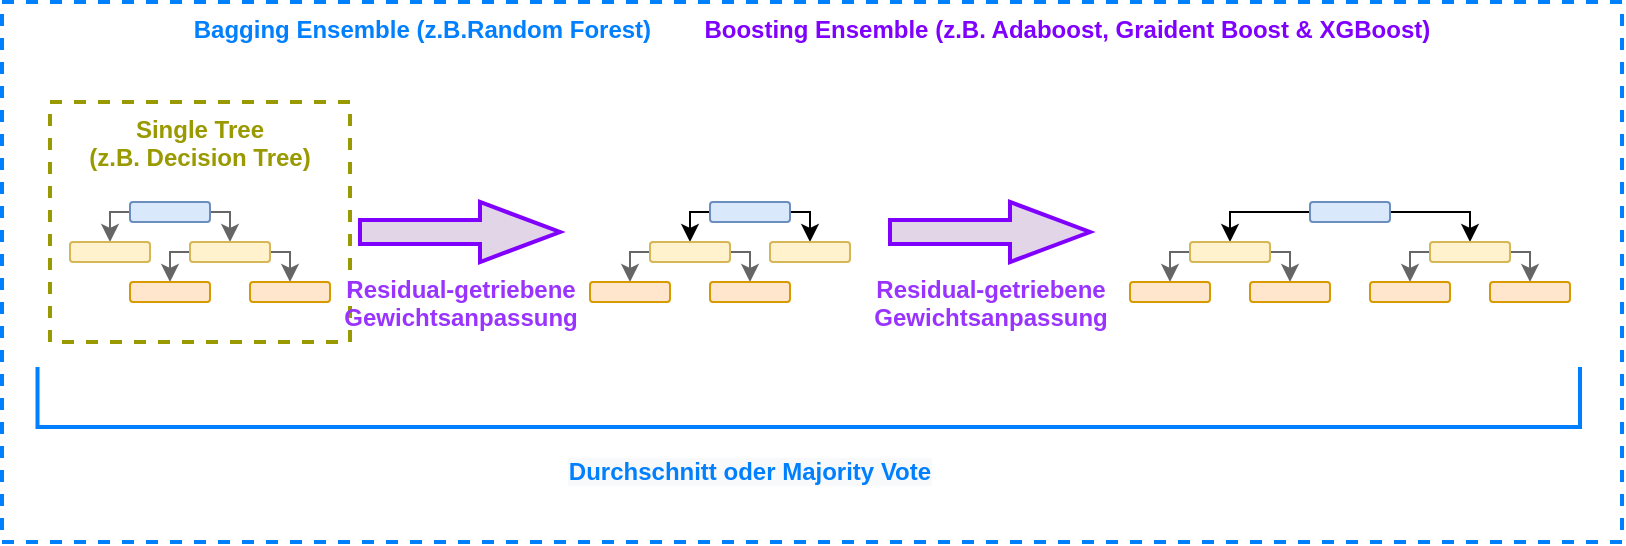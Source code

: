 <mxfile version="16.0.2" type="device"><diagram id="AnwlrH-JOi_iLAAoQ2l-" name="Seite-1"><mxGraphModel dx="1509" dy="1238" grid="1" gridSize="10" guides="1" tooltips="1" connect="1" arrows="1" fold="1" page="1" pageScale="1" pageWidth="827" pageHeight="1169" math="0" shadow="0"><root><mxCell id="0"/><mxCell id="1" parent="0"/><mxCell id="i8UJUDmahvf3Del54aXa-35" value="&lt;b&gt;&lt;font color=&quot;#007fff&quot;&gt;Bagging Ensemble (z.B.Random Forest)&lt;/font&gt;&lt;/b&gt;&amp;nbsp; &amp;nbsp; &amp;nbsp; &amp;nbsp; &lt;font color=&quot;#7f00ff&quot;&gt;&lt;b&gt;Boosting Ensemble (z.B. Adaboost, Graident Boost &amp;amp; XGBoost)&lt;/b&gt;&lt;/font&gt;" style="rounded=0;whiteSpace=wrap;html=1;fillColor=none;strokeColor=#007FFF;strokeWidth=2;dashed=1;verticalAlign=top;" vertex="1" parent="1"><mxGeometry x="10" y="170" width="810" height="270" as="geometry"/></mxCell><mxCell id="i8UJUDmahvf3Del54aXa-34" value="&lt;b&gt;&lt;font color=&quot;#999900&quot;&gt;Single Tree &lt;br&gt;(z.B. Decision Tree)&lt;/font&gt;&lt;/b&gt;" style="rounded=0;whiteSpace=wrap;html=1;fillColor=none;strokeColor=#999900;strokeWidth=2;dashed=1;verticalAlign=top;" vertex="1" parent="1"><mxGeometry x="34" y="220" width="150" height="120" as="geometry"/></mxCell><mxCell id="i8UJUDmahvf3Del54aXa-6" style="edgeStyle=orthogonalEdgeStyle;rounded=0;orthogonalLoop=1;jettySize=auto;html=1;entryX=0.5;entryY=0;entryDx=0;entryDy=0;exitX=0;exitY=0.5;exitDx=0;exitDy=0;fillColor=#f5f5f5;strokeColor=#666666;" edge="1" parent="1" source="i8UJUDmahvf3Del54aXa-1" target="i8UJUDmahvf3Del54aXa-2"><mxGeometry relative="1" as="geometry"/></mxCell><mxCell id="i8UJUDmahvf3Del54aXa-7" style="edgeStyle=orthogonalEdgeStyle;rounded=0;orthogonalLoop=1;jettySize=auto;html=1;entryX=0.5;entryY=0;entryDx=0;entryDy=0;exitX=1;exitY=0.5;exitDx=0;exitDy=0;fillColor=#f5f5f5;strokeColor=#666666;" edge="1" parent="1" source="i8UJUDmahvf3Del54aXa-1" target="i8UJUDmahvf3Del54aXa-3"><mxGeometry relative="1" as="geometry"/></mxCell><mxCell id="i8UJUDmahvf3Del54aXa-1" value="" style="rounded=1;whiteSpace=wrap;html=1;fillColor=#dae8fc;strokeColor=#6c8ebf;" vertex="1" parent="1"><mxGeometry x="74" y="270" width="40" height="10" as="geometry"/></mxCell><mxCell id="i8UJUDmahvf3Del54aXa-2" value="" style="rounded=1;whiteSpace=wrap;html=1;fillColor=#fff2cc;strokeColor=#d6b656;" vertex="1" parent="1"><mxGeometry x="44" y="290" width="40" height="10" as="geometry"/></mxCell><mxCell id="i8UJUDmahvf3Del54aXa-8" style="edgeStyle=orthogonalEdgeStyle;rounded=0;orthogonalLoop=1;jettySize=auto;html=1;entryX=0.5;entryY=0;entryDx=0;entryDy=0;exitX=0;exitY=0.5;exitDx=0;exitDy=0;fillColor=#f5f5f5;strokeColor=#666666;" edge="1" parent="1" source="i8UJUDmahvf3Del54aXa-3" target="i8UJUDmahvf3Del54aXa-4"><mxGeometry relative="1" as="geometry"/></mxCell><mxCell id="i8UJUDmahvf3Del54aXa-9" style="edgeStyle=orthogonalEdgeStyle;rounded=0;orthogonalLoop=1;jettySize=auto;html=1;entryX=0.5;entryY=0;entryDx=0;entryDy=0;exitX=1;exitY=0.5;exitDx=0;exitDy=0;fillColor=#f5f5f5;strokeColor=#666666;" edge="1" parent="1" source="i8UJUDmahvf3Del54aXa-3" target="i8UJUDmahvf3Del54aXa-5"><mxGeometry relative="1" as="geometry"/></mxCell><mxCell id="i8UJUDmahvf3Del54aXa-3" value="" style="rounded=1;whiteSpace=wrap;html=1;fillColor=#fff2cc;strokeColor=#d6b656;" vertex="1" parent="1"><mxGeometry x="104" y="290" width="40" height="10" as="geometry"/></mxCell><mxCell id="i8UJUDmahvf3Del54aXa-4" value="" style="rounded=1;whiteSpace=wrap;html=1;fillColor=#ffe6cc;strokeColor=#d79b00;" vertex="1" parent="1"><mxGeometry x="74" y="310" width="40" height="10" as="geometry"/></mxCell><mxCell id="i8UJUDmahvf3Del54aXa-5" value="" style="rounded=1;whiteSpace=wrap;html=1;fillColor=#ffe6cc;strokeColor=#d79b00;" vertex="1" parent="1"><mxGeometry x="134" y="310" width="40" height="10" as="geometry"/></mxCell><mxCell id="i8UJUDmahvf3Del54aXa-36" value="" style="strokeWidth=2;html=1;shape=mxgraph.flowchart.annotation_1;align=left;pointerEvents=1;fillColor=none;rotation=-90;strokeColor=#007FFF;" vertex="1" parent="1"><mxGeometry x="398.38" y="-18.12" width="30" height="771.25" as="geometry"/></mxCell><mxCell id="i8UJUDmahvf3Del54aXa-38" value="&lt;b style=&quot;font-family: &amp;#34;helvetica&amp;#34; ; font-size: 12px ; font-style: normal ; letter-spacing: normal ; text-align: left ; text-indent: 0px ; text-transform: none ; word-spacing: 0px ; background-color: rgb(248 , 249 , 250)&quot;&gt;&lt;font color=&quot;#007fff&quot;&gt;Durchschnitt oder Majority Vote&lt;/font&gt;&lt;/b&gt;" style="text;html=1;strokeColor=none;fillColor=none;align=center;verticalAlign=middle;whiteSpace=wrap;rounded=0;fontColor=#CCCC00;" vertex="1" parent="1"><mxGeometry x="279" y="390" width="210" height="30" as="geometry"/></mxCell><mxCell id="i8UJUDmahvf3Del54aXa-39" value="&lt;font color=&quot;#9933ff&quot;&gt;&lt;b&gt;Residual-getriebene&lt;br&gt;Gewichtsanpassung&lt;/b&gt;&lt;/font&gt;" style="verticalLabelPosition=bottom;verticalAlign=top;html=1;strokeWidth=2;shape=mxgraph.arrows2.arrow;dy=0.6;dx=40;notch=0;fillColor=#e1d5e7;strokeColor=#7F00FF;" vertex="1" parent="1"><mxGeometry x="189" y="270" width="100" height="30" as="geometry"/></mxCell><mxCell id="i8UJUDmahvf3Del54aXa-40" value="&lt;font color=&quot;#9933ff&quot;&gt;&lt;b&gt;Residual-getriebene&lt;br&gt;Gewichtsanpassung&lt;/b&gt;&lt;/font&gt;" style="verticalLabelPosition=bottom;verticalAlign=top;html=1;strokeWidth=2;shape=mxgraph.arrows2.arrow;dy=0.6;dx=40;notch=0;fillColor=#e1d5e7;strokeColor=#7F00FF;" vertex="1" parent="1"><mxGeometry x="454" y="270" width="100" height="30" as="geometry"/></mxCell><mxCell id="i8UJUDmahvf3Del54aXa-55" style="edgeStyle=orthogonalEdgeStyle;rounded=0;orthogonalLoop=1;jettySize=auto;html=1;entryX=0.5;entryY=0;entryDx=0;entryDy=0;fontColor=#7F00FF;exitX=1;exitY=0.5;exitDx=0;exitDy=0;" edge="1" parent="1" source="i8UJUDmahvf3Del54aXa-44" target="i8UJUDmahvf3Del54aXa-45"><mxGeometry relative="1" as="geometry"/></mxCell><mxCell id="i8UJUDmahvf3Del54aXa-56" style="edgeStyle=orthogonalEdgeStyle;rounded=0;orthogonalLoop=1;jettySize=auto;html=1;entryX=0.5;entryY=0;entryDx=0;entryDy=0;fontColor=#7F00FF;exitX=0;exitY=0.5;exitDx=0;exitDy=0;" edge="1" parent="1" source="i8UJUDmahvf3Del54aXa-44" target="i8UJUDmahvf3Del54aXa-48"><mxGeometry relative="1" as="geometry"/></mxCell><mxCell id="i8UJUDmahvf3Del54aXa-44" value="" style="rounded=1;whiteSpace=wrap;html=1;fillColor=#dae8fc;strokeColor=#6c8ebf;" vertex="1" parent="1"><mxGeometry x="364" y="270" width="40" height="10" as="geometry"/></mxCell><mxCell id="i8UJUDmahvf3Del54aXa-45" value="" style="rounded=1;whiteSpace=wrap;html=1;fillColor=#fff2cc;strokeColor=#d6b656;" vertex="1" parent="1"><mxGeometry x="394" y="290" width="40" height="10" as="geometry"/></mxCell><mxCell id="i8UJUDmahvf3Del54aXa-46" style="edgeStyle=orthogonalEdgeStyle;rounded=0;orthogonalLoop=1;jettySize=auto;html=1;entryX=0.5;entryY=0;entryDx=0;entryDy=0;exitX=0;exitY=0.5;exitDx=0;exitDy=0;fillColor=#f5f5f5;strokeColor=#666666;" edge="1" parent="1" source="i8UJUDmahvf3Del54aXa-48" target="i8UJUDmahvf3Del54aXa-49"><mxGeometry relative="1" as="geometry"/></mxCell><mxCell id="i8UJUDmahvf3Del54aXa-47" style="edgeStyle=orthogonalEdgeStyle;rounded=0;orthogonalLoop=1;jettySize=auto;html=1;entryX=0.5;entryY=0;entryDx=0;entryDy=0;exitX=1;exitY=0.5;exitDx=0;exitDy=0;fillColor=#f5f5f5;strokeColor=#666666;" edge="1" parent="1" source="i8UJUDmahvf3Del54aXa-48" target="i8UJUDmahvf3Del54aXa-50"><mxGeometry relative="1" as="geometry"/></mxCell><mxCell id="i8UJUDmahvf3Del54aXa-48" value="" style="rounded=1;whiteSpace=wrap;html=1;fillColor=#fff2cc;strokeColor=#d6b656;" vertex="1" parent="1"><mxGeometry x="334" y="290" width="40" height="10" as="geometry"/></mxCell><mxCell id="i8UJUDmahvf3Del54aXa-49" value="" style="rounded=1;whiteSpace=wrap;html=1;fillColor=#ffe6cc;strokeColor=#d79b00;" vertex="1" parent="1"><mxGeometry x="304" y="310" width="40" height="10" as="geometry"/></mxCell><mxCell id="i8UJUDmahvf3Del54aXa-50" value="" style="rounded=1;whiteSpace=wrap;html=1;fillColor=#ffe6cc;strokeColor=#d79b00;" vertex="1" parent="1"><mxGeometry x="364" y="310" width="40" height="10" as="geometry"/></mxCell><mxCell id="i8UJUDmahvf3Del54aXa-58" style="edgeStyle=orthogonalEdgeStyle;rounded=0;orthogonalLoop=1;jettySize=auto;html=1;entryX=0.5;entryY=0;entryDx=0;entryDy=0;fontColor=#7F00FF;exitX=0;exitY=0.5;exitDx=0;exitDy=0;" edge="1" parent="1" source="i8UJUDmahvf3Del54aXa-59" target="i8UJUDmahvf3Del54aXa-63"><mxGeometry relative="1" as="geometry"><Array as="points"><mxPoint x="624" y="275"/></Array></mxGeometry></mxCell><mxCell id="i8UJUDmahvf3Del54aXa-71" style="edgeStyle=orthogonalEdgeStyle;rounded=0;orthogonalLoop=1;jettySize=auto;html=1;entryX=0.5;entryY=0;entryDx=0;entryDy=0;fontColor=#7F00FF;" edge="1" parent="1" source="i8UJUDmahvf3Del54aXa-59" target="i8UJUDmahvf3Del54aXa-68"><mxGeometry relative="1" as="geometry"><Array as="points"><mxPoint x="744" y="275"/></Array></mxGeometry></mxCell><mxCell id="i8UJUDmahvf3Del54aXa-59" value="" style="rounded=1;whiteSpace=wrap;html=1;fillColor=#dae8fc;strokeColor=#6c8ebf;" vertex="1" parent="1"><mxGeometry x="664" y="270" width="40" height="10" as="geometry"/></mxCell><mxCell id="i8UJUDmahvf3Del54aXa-61" style="edgeStyle=orthogonalEdgeStyle;rounded=0;orthogonalLoop=1;jettySize=auto;html=1;entryX=0.5;entryY=0;entryDx=0;entryDy=0;exitX=0;exitY=0.5;exitDx=0;exitDy=0;fillColor=#f5f5f5;strokeColor=#666666;" edge="1" parent="1" source="i8UJUDmahvf3Del54aXa-63" target="i8UJUDmahvf3Del54aXa-64"><mxGeometry relative="1" as="geometry"/></mxCell><mxCell id="i8UJUDmahvf3Del54aXa-62" style="edgeStyle=orthogonalEdgeStyle;rounded=0;orthogonalLoop=1;jettySize=auto;html=1;entryX=0.5;entryY=0;entryDx=0;entryDy=0;exitX=1;exitY=0.5;exitDx=0;exitDy=0;fillColor=#f5f5f5;strokeColor=#666666;" edge="1" parent="1" source="i8UJUDmahvf3Del54aXa-63" target="i8UJUDmahvf3Del54aXa-65"><mxGeometry relative="1" as="geometry"/></mxCell><mxCell id="i8UJUDmahvf3Del54aXa-63" value="" style="rounded=1;whiteSpace=wrap;html=1;fillColor=#fff2cc;strokeColor=#d6b656;" vertex="1" parent="1"><mxGeometry x="604" y="290" width="40" height="10" as="geometry"/></mxCell><mxCell id="i8UJUDmahvf3Del54aXa-64" value="" style="rounded=1;whiteSpace=wrap;html=1;fillColor=#ffe6cc;strokeColor=#d79b00;" vertex="1" parent="1"><mxGeometry x="574" y="310" width="40" height="10" as="geometry"/></mxCell><mxCell id="i8UJUDmahvf3Del54aXa-65" value="" style="rounded=1;whiteSpace=wrap;html=1;fillColor=#ffe6cc;strokeColor=#d79b00;" vertex="1" parent="1"><mxGeometry x="634" y="310" width="40" height="10" as="geometry"/></mxCell><mxCell id="i8UJUDmahvf3Del54aXa-66" style="edgeStyle=orthogonalEdgeStyle;rounded=0;orthogonalLoop=1;jettySize=auto;html=1;entryX=0.5;entryY=0;entryDx=0;entryDy=0;exitX=0;exitY=0.5;exitDx=0;exitDy=0;fillColor=#f5f5f5;strokeColor=#666666;" edge="1" parent="1" source="i8UJUDmahvf3Del54aXa-68" target="i8UJUDmahvf3Del54aXa-69"><mxGeometry relative="1" as="geometry"/></mxCell><mxCell id="i8UJUDmahvf3Del54aXa-67" style="edgeStyle=orthogonalEdgeStyle;rounded=0;orthogonalLoop=1;jettySize=auto;html=1;entryX=0.5;entryY=0;entryDx=0;entryDy=0;exitX=1;exitY=0.5;exitDx=0;exitDy=0;fillColor=#f5f5f5;strokeColor=#666666;" edge="1" parent="1" source="i8UJUDmahvf3Del54aXa-68" target="i8UJUDmahvf3Del54aXa-70"><mxGeometry relative="1" as="geometry"/></mxCell><mxCell id="i8UJUDmahvf3Del54aXa-68" value="" style="rounded=1;whiteSpace=wrap;html=1;fillColor=#fff2cc;strokeColor=#d6b656;" vertex="1" parent="1"><mxGeometry x="724" y="290" width="40" height="10" as="geometry"/></mxCell><mxCell id="i8UJUDmahvf3Del54aXa-69" value="" style="rounded=1;whiteSpace=wrap;html=1;fillColor=#ffe6cc;strokeColor=#d79b00;" vertex="1" parent="1"><mxGeometry x="694" y="310" width="40" height="10" as="geometry"/></mxCell><mxCell id="i8UJUDmahvf3Del54aXa-70" value="" style="rounded=1;whiteSpace=wrap;html=1;fillColor=#ffe6cc;strokeColor=#d79b00;" vertex="1" parent="1"><mxGeometry x="754" y="310" width="40" height="10" as="geometry"/></mxCell></root></mxGraphModel></diagram></mxfile>